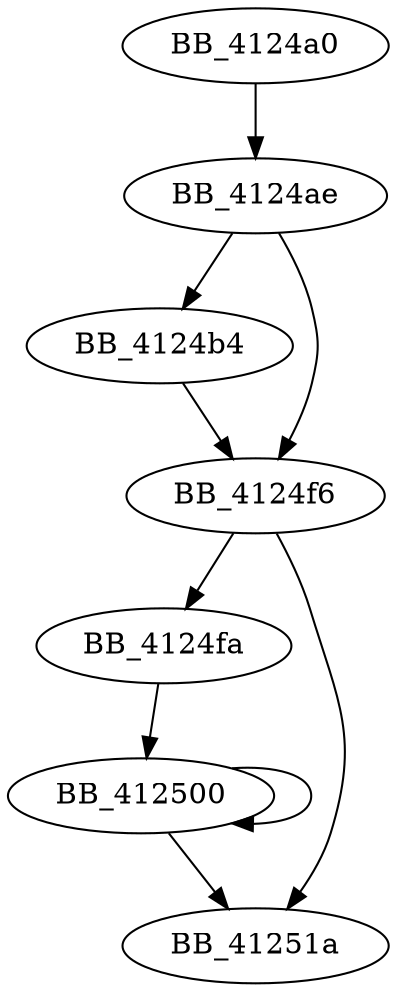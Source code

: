 DiGraph sub_4124A0{
BB_4124a0->BB_4124ae
BB_4124ae->BB_4124b4
BB_4124ae->BB_4124f6
BB_4124b4->BB_4124f6
BB_4124f6->BB_4124fa
BB_4124f6->BB_41251a
BB_4124fa->BB_412500
BB_412500->BB_412500
BB_412500->BB_41251a
}
